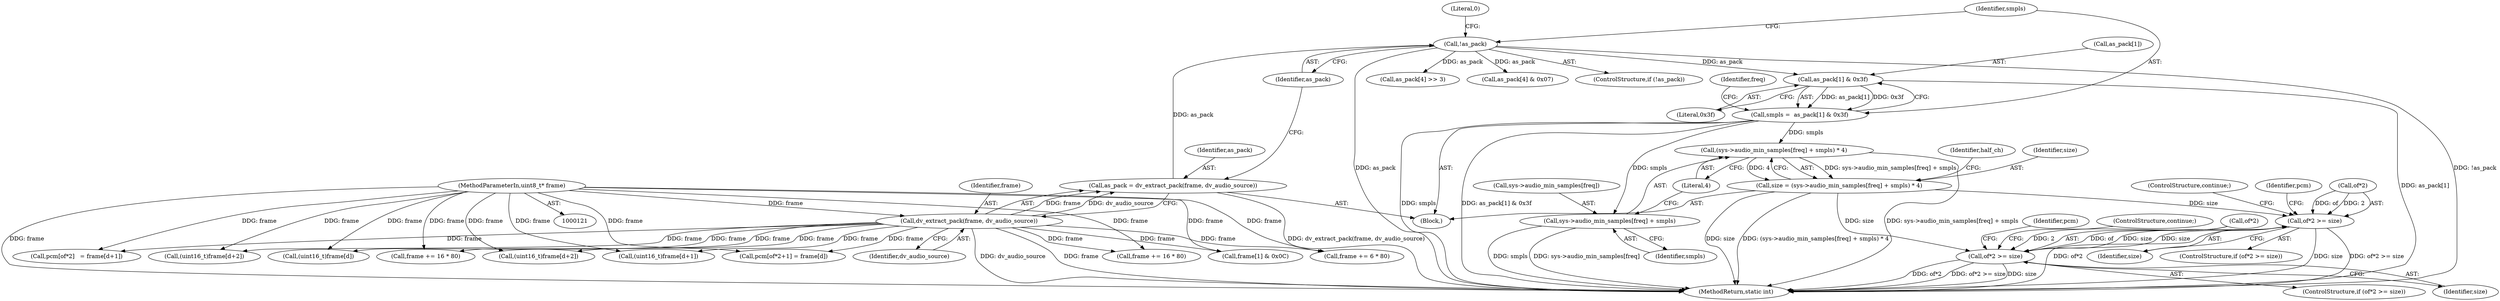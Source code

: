 digraph "0_libav_2d1c0dea5f6b91bec7f5fa53ec050913d851e366@array" {
"1000153" [label="(Call,as_pack[1] & 0x3f)"];
"1000147" [label="(Call,!as_pack)"];
"1000141" [label="(Call,as_pack = dv_extract_pack(frame, dv_audio_source))"];
"1000143" [label="(Call,dv_extract_pack(frame, dv_audio_source))"];
"1000122" [label="(MethodParameterIn,uint8_t* frame)"];
"1000151" [label="(Call,smpls =  as_pack[1] & 0x3f)"];
"1000183" [label="(Call,(sys->audio_min_samples[freq] + smpls) * 4)"];
"1000181" [label="(Call,size = (sys->audio_min_samples[freq] + smpls) * 4)"];
"1000298" [label="(Call,of*2 >= size)"];
"1000435" [label="(Call,of*2 >= size)"];
"1000184" [label="(Call,sys->audio_min_samples[freq] + smpls)"];
"1000150" [label="(Literal,0)"];
"1000436" [label="(Call,of*2)"];
"1000141" [label="(Call,as_pack = dv_extract_pack(frame, dv_audio_source))"];
"1000151" [label="(Call,smpls =  as_pack[1] & 0x3f)"];
"1000147" [label="(Call,!as_pack)"];
"1000153" [label="(Call,as_pack[1] & 0x3f)"];
"1000146" [label="(ControlStructure,if (!as_pack))"];
"1000516" [label="(MethodReturn,static int)"];
"1000193" [label="(Identifier,half_ch)"];
"1000435" [label="(Call,of*2 >= size)"];
"1000303" [label="(ControlStructure,continue;)"];
"1000387" [label="(Call,(uint16_t)frame[d+2])"];
"1000443" [label="(Identifier,pcm)"];
"1000184" [label="(Call,sys->audio_min_samples[freq] + smpls)"];
"1000306" [label="(Identifier,pcm)"];
"1000122" [label="(MethodParameterIn,uint8_t* frame)"];
"1000440" [label="(ControlStructure,continue;)"];
"1000152" [label="(Identifier,smpls)"];
"1000302" [label="(Identifier,size)"];
"1000506" [label="(Call,frame += 16 * 80)"];
"1000304" [label="(Call,pcm[of*2]   = frame[d+1])"];
"1000157" [label="(Literal,0x3f)"];
"1000125" [label="(Block,)"];
"1000182" [label="(Identifier,size)"];
"1000159" [label="(Identifier,freq)"];
"1000161" [label="(Call,as_pack[4] >> 3)"];
"1000190" [label="(Identifier,smpls)"];
"1000143" [label="(Call,dv_extract_pack(frame, dv_audio_source))"];
"1000297" [label="(ControlStructure,if (of*2 >= size))"];
"1000191" [label="(Literal,4)"];
"1000359" [label="(Call,(uint16_t)frame[d])"];
"1000378" [label="(Call,(uint16_t)frame[d+1])"];
"1000148" [label="(Identifier,as_pack)"];
"1000183" [label="(Call,(sys->audio_min_samples[freq] + smpls) * 4)"];
"1000511" [label="(Call,frame += 16 * 80)"];
"1000299" [label="(Call,of*2)"];
"1000298" [label="(Call,of*2 >= size)"];
"1000209" [label="(Call,frame[1] & 0x0C)"];
"1000434" [label="(ControlStructure,if (of*2 >= size))"];
"1000439" [label="(Identifier,size)"];
"1000246" [label="(Call,frame += 6 * 80)"];
"1000315" [label="(Call,pcm[of*2+1] = frame[d])"];
"1000169" [label="(Call,as_pack[4] & 0x07)"];
"1000154" [label="(Call,as_pack[1])"];
"1000145" [label="(Identifier,dv_audio_source)"];
"1000366" [label="(Call,(uint16_t)frame[d+2])"];
"1000142" [label="(Identifier,as_pack)"];
"1000181" [label="(Call,size = (sys->audio_min_samples[freq] + smpls) * 4)"];
"1000185" [label="(Call,sys->audio_min_samples[freq])"];
"1000144" [label="(Identifier,frame)"];
"1000153" -> "1000151"  [label="AST: "];
"1000153" -> "1000157"  [label="CFG: "];
"1000154" -> "1000153"  [label="AST: "];
"1000157" -> "1000153"  [label="AST: "];
"1000151" -> "1000153"  [label="CFG: "];
"1000153" -> "1000516"  [label="DDG: as_pack[1]"];
"1000153" -> "1000151"  [label="DDG: as_pack[1]"];
"1000153" -> "1000151"  [label="DDG: 0x3f"];
"1000147" -> "1000153"  [label="DDG: as_pack"];
"1000147" -> "1000146"  [label="AST: "];
"1000147" -> "1000148"  [label="CFG: "];
"1000148" -> "1000147"  [label="AST: "];
"1000150" -> "1000147"  [label="CFG: "];
"1000152" -> "1000147"  [label="CFG: "];
"1000147" -> "1000516"  [label="DDG: as_pack"];
"1000147" -> "1000516"  [label="DDG: !as_pack"];
"1000141" -> "1000147"  [label="DDG: as_pack"];
"1000147" -> "1000161"  [label="DDG: as_pack"];
"1000147" -> "1000169"  [label="DDG: as_pack"];
"1000141" -> "1000125"  [label="AST: "];
"1000141" -> "1000143"  [label="CFG: "];
"1000142" -> "1000141"  [label="AST: "];
"1000143" -> "1000141"  [label="AST: "];
"1000148" -> "1000141"  [label="CFG: "];
"1000141" -> "1000516"  [label="DDG: dv_extract_pack(frame, dv_audio_source)"];
"1000143" -> "1000141"  [label="DDG: frame"];
"1000143" -> "1000141"  [label="DDG: dv_audio_source"];
"1000143" -> "1000145"  [label="CFG: "];
"1000144" -> "1000143"  [label="AST: "];
"1000145" -> "1000143"  [label="AST: "];
"1000143" -> "1000516"  [label="DDG: frame"];
"1000143" -> "1000516"  [label="DDG: dv_audio_source"];
"1000122" -> "1000143"  [label="DDG: frame"];
"1000143" -> "1000209"  [label="DDG: frame"];
"1000143" -> "1000246"  [label="DDG: frame"];
"1000143" -> "1000304"  [label="DDG: frame"];
"1000143" -> "1000315"  [label="DDG: frame"];
"1000143" -> "1000359"  [label="DDG: frame"];
"1000143" -> "1000366"  [label="DDG: frame"];
"1000143" -> "1000378"  [label="DDG: frame"];
"1000143" -> "1000387"  [label="DDG: frame"];
"1000143" -> "1000506"  [label="DDG: frame"];
"1000143" -> "1000511"  [label="DDG: frame"];
"1000122" -> "1000121"  [label="AST: "];
"1000122" -> "1000516"  [label="DDG: frame"];
"1000122" -> "1000209"  [label="DDG: frame"];
"1000122" -> "1000246"  [label="DDG: frame"];
"1000122" -> "1000304"  [label="DDG: frame"];
"1000122" -> "1000315"  [label="DDG: frame"];
"1000122" -> "1000359"  [label="DDG: frame"];
"1000122" -> "1000366"  [label="DDG: frame"];
"1000122" -> "1000378"  [label="DDG: frame"];
"1000122" -> "1000387"  [label="DDG: frame"];
"1000122" -> "1000506"  [label="DDG: frame"];
"1000122" -> "1000511"  [label="DDG: frame"];
"1000151" -> "1000125"  [label="AST: "];
"1000152" -> "1000151"  [label="AST: "];
"1000159" -> "1000151"  [label="CFG: "];
"1000151" -> "1000516"  [label="DDG: smpls"];
"1000151" -> "1000516"  [label="DDG: as_pack[1] & 0x3f"];
"1000151" -> "1000183"  [label="DDG: smpls"];
"1000151" -> "1000184"  [label="DDG: smpls"];
"1000183" -> "1000181"  [label="AST: "];
"1000183" -> "1000191"  [label="CFG: "];
"1000184" -> "1000183"  [label="AST: "];
"1000191" -> "1000183"  [label="AST: "];
"1000181" -> "1000183"  [label="CFG: "];
"1000183" -> "1000516"  [label="DDG: sys->audio_min_samples[freq] + smpls"];
"1000183" -> "1000181"  [label="DDG: sys->audio_min_samples[freq] + smpls"];
"1000183" -> "1000181"  [label="DDG: 4"];
"1000181" -> "1000125"  [label="AST: "];
"1000182" -> "1000181"  [label="AST: "];
"1000193" -> "1000181"  [label="CFG: "];
"1000181" -> "1000516"  [label="DDG: size"];
"1000181" -> "1000516"  [label="DDG: (sys->audio_min_samples[freq] + smpls) * 4"];
"1000181" -> "1000298"  [label="DDG: size"];
"1000181" -> "1000435"  [label="DDG: size"];
"1000298" -> "1000297"  [label="AST: "];
"1000298" -> "1000302"  [label="CFG: "];
"1000299" -> "1000298"  [label="AST: "];
"1000302" -> "1000298"  [label="AST: "];
"1000303" -> "1000298"  [label="CFG: "];
"1000306" -> "1000298"  [label="CFG: "];
"1000298" -> "1000516"  [label="DDG: of*2 >= size"];
"1000298" -> "1000516"  [label="DDG: of*2"];
"1000298" -> "1000516"  [label="DDG: size"];
"1000299" -> "1000298"  [label="DDG: of"];
"1000299" -> "1000298"  [label="DDG: 2"];
"1000435" -> "1000298"  [label="DDG: size"];
"1000298" -> "1000435"  [label="DDG: size"];
"1000435" -> "1000434"  [label="AST: "];
"1000435" -> "1000439"  [label="CFG: "];
"1000436" -> "1000435"  [label="AST: "];
"1000439" -> "1000435"  [label="AST: "];
"1000440" -> "1000435"  [label="CFG: "];
"1000443" -> "1000435"  [label="CFG: "];
"1000435" -> "1000516"  [label="DDG: of*2"];
"1000435" -> "1000516"  [label="DDG: of*2 >= size"];
"1000435" -> "1000516"  [label="DDG: size"];
"1000436" -> "1000435"  [label="DDG: of"];
"1000436" -> "1000435"  [label="DDG: 2"];
"1000184" -> "1000190"  [label="CFG: "];
"1000185" -> "1000184"  [label="AST: "];
"1000190" -> "1000184"  [label="AST: "];
"1000191" -> "1000184"  [label="CFG: "];
"1000184" -> "1000516"  [label="DDG: sys->audio_min_samples[freq]"];
"1000184" -> "1000516"  [label="DDG: smpls"];
}
